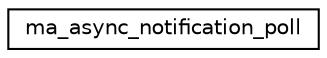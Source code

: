 digraph "Graphical Class Hierarchy"
{
 // LATEX_PDF_SIZE
  edge [fontname="Helvetica",fontsize="10",labelfontname="Helvetica",labelfontsize="10"];
  node [fontname="Helvetica",fontsize="10",shape=record];
  rankdir="LR";
  Node0 [label="ma_async_notification_poll",height=0.2,width=0.4,color="black", fillcolor="white", style="filled",URL="$structma__async__notification__poll.html",tooltip=" "];
}
